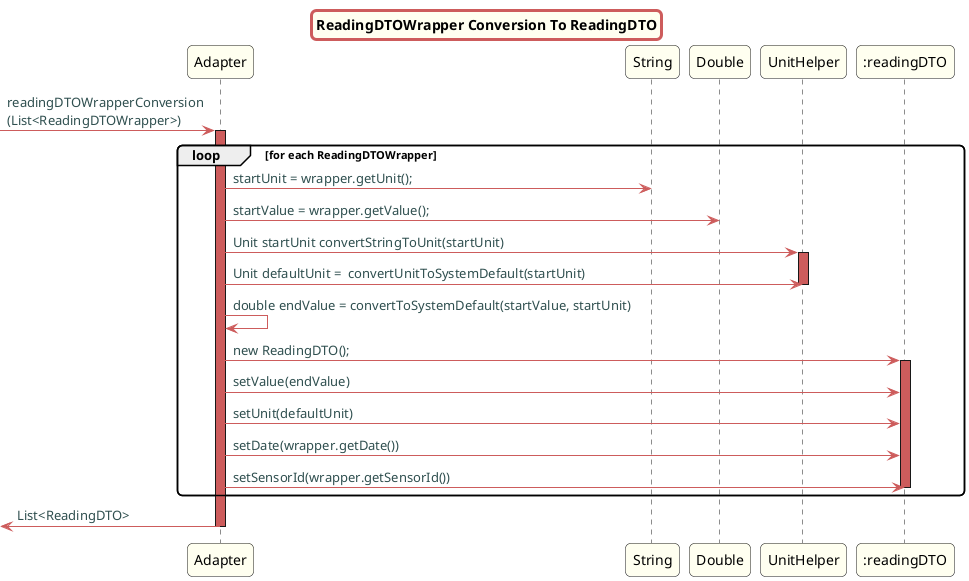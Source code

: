 @startuml

skinparam titleBorderRoundCorner 10
skinparam titleBorderThickness 3
skinparam titleBorderColor indianred
skinparam titleBackgroundColor ivory
skinparam FontName quicksand

skinparam actor {
  BorderColor indianred
  }

skinparam sequence {
  LifeLineBackgroundColor indianred
  ParticipantBackgroundColor ivory
}

skinparam roundcorner 10

skinparam component {
  arrowThickness 1
  ArrowFontName Verdana
  ArrowColor indianred
  ArrowFontColor darkslategrey
}



title ReadingDTOWrapper Conversion To ReadingDTO

-> Adapter: readingDTOWrapperConversion\n(List<ReadingDTOWrapper>)
activate "Adapter"


loop for each ReadingDTOWrapper

Adapter -> String: startUnit = wrapper.getUnit();
Adapter -> Double: startValue = wrapper.getValue();

Adapter -> UnitHelper: Unit startUnit convertStringToUnit(startUnit)
activate UnitHelper
Adapter -> UnitHelper: Unit defaultUnit =  convertUnitToSystemDefault(startUnit)
deactivate UnitHelper

Adapter -> Adapter: double endValue = convertToSystemDefault(startValue, startUnit)

Adapter -> ":readingDTO": new ReadingDTO();
activate ":readingDTO"
Adapter -> ":readingDTO": setValue(endValue)
Adapter -> ":readingDTO": setUnit(defaultUnit)
Adapter -> ":readingDTO": setDate(wrapper.getDate())
Adapter -> ":readingDTO": setSensorId(wrapper.getSensorId())
deactivate ":readingDTO"

end

<- Adapter: List<ReadingDTO>
deactivate "Adapter"

@enduml